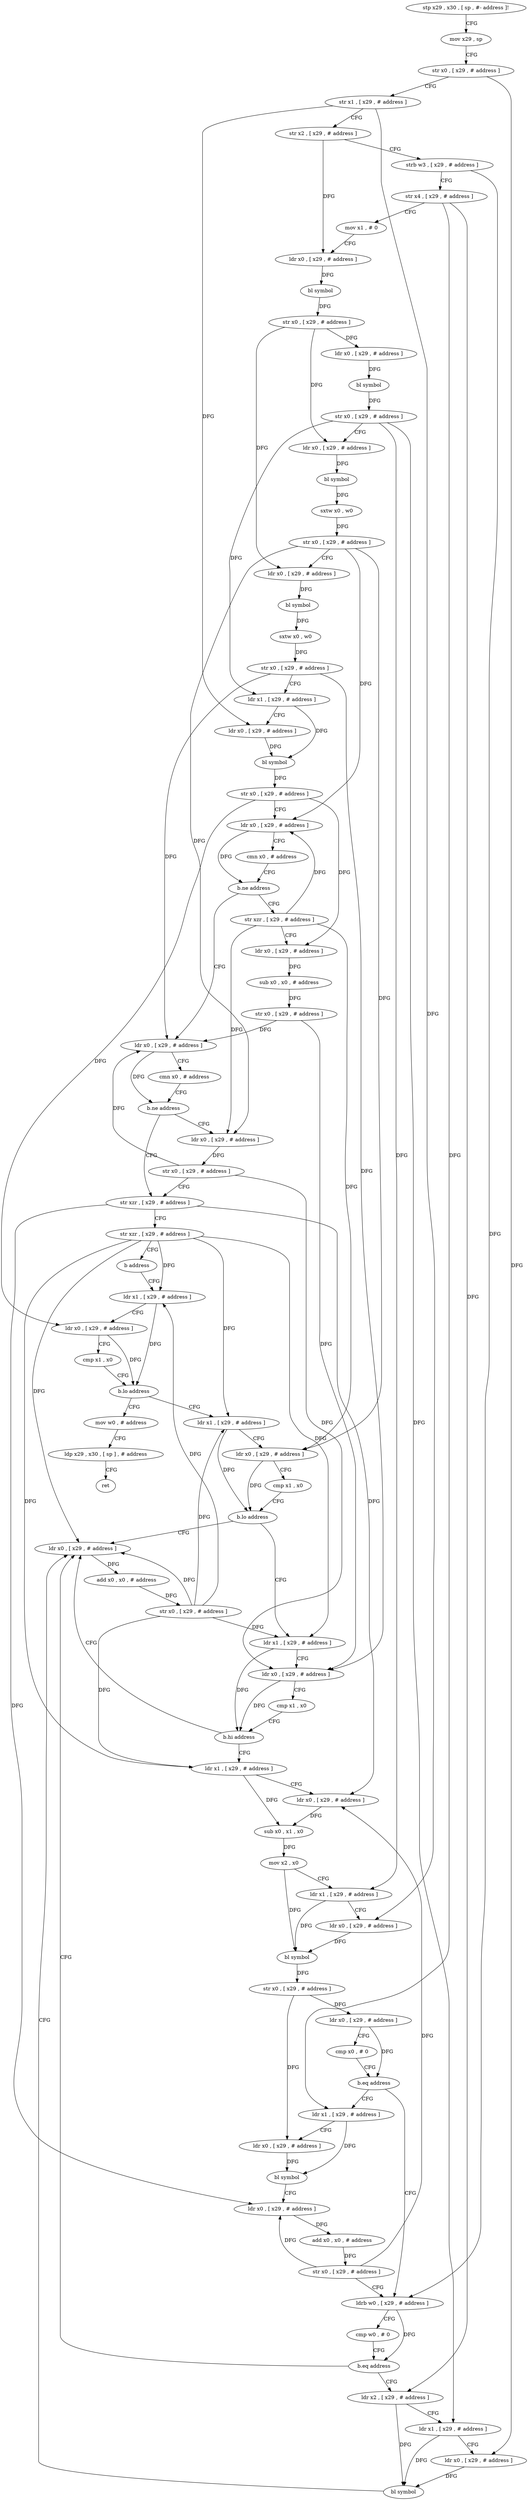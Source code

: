 digraph "func" {
"106252" [label = "stp x29 , x30 , [ sp , #- address ]!" ]
"106256" [label = "mov x29 , sp" ]
"106260" [label = "str x0 , [ x29 , # address ]" ]
"106264" [label = "str x1 , [ x29 , # address ]" ]
"106268" [label = "str x2 , [ x29 , # address ]" ]
"106272" [label = "strb w3 , [ x29 , # address ]" ]
"106276" [label = "str x4 , [ x29 , # address ]" ]
"106280" [label = "mov x1 , # 0" ]
"106284" [label = "ldr x0 , [ x29 , # address ]" ]
"106288" [label = "bl symbol" ]
"106292" [label = "str x0 , [ x29 , # address ]" ]
"106296" [label = "ldr x0 , [ x29 , # address ]" ]
"106300" [label = "bl symbol" ]
"106304" [label = "str x0 , [ x29 , # address ]" ]
"106308" [label = "ldr x0 , [ x29 , # address ]" ]
"106312" [label = "bl symbol" ]
"106316" [label = "sxtw x0 , w0" ]
"106320" [label = "str x0 , [ x29 , # address ]" ]
"106324" [label = "ldr x0 , [ x29 , # address ]" ]
"106328" [label = "bl symbol" ]
"106332" [label = "sxtw x0 , w0" ]
"106336" [label = "str x0 , [ x29 , # address ]" ]
"106340" [label = "ldr x1 , [ x29 , # address ]" ]
"106344" [label = "ldr x0 , [ x29 , # address ]" ]
"106348" [label = "bl symbol" ]
"106352" [label = "str x0 , [ x29 , # address ]" ]
"106356" [label = "ldr x0 , [ x29 , # address ]" ]
"106360" [label = "cmn x0 , # address" ]
"106364" [label = "b.ne address" ]
"106384" [label = "ldr x0 , [ x29 , # address ]" ]
"106368" [label = "str xzr , [ x29 , # address ]" ]
"106388" [label = "cmn x0 , # address" ]
"106392" [label = "b.ne address" ]
"106404" [label = "str xzr , [ x29 , # address ]" ]
"106396" [label = "ldr x0 , [ x29 , # address ]" ]
"106372" [label = "ldr x0 , [ x29 , # address ]" ]
"106376" [label = "sub x0 , x0 , # address" ]
"106380" [label = "str x0 , [ x29 , # address ]" ]
"106408" [label = "str xzr , [ x29 , # address ]" ]
"106412" [label = "b address" ]
"106556" [label = "ldr x1 , [ x29 , # address ]" ]
"106400" [label = "str x0 , [ x29 , # address ]" ]
"106560" [label = "ldr x0 , [ x29 , # address ]" ]
"106564" [label = "cmp x1 , x0" ]
"106568" [label = "b.lo address" ]
"106416" [label = "ldr x1 , [ x29 , # address ]" ]
"106572" [label = "mov w0 , # address" ]
"106420" [label = "ldr x0 , [ x29 , # address ]" ]
"106424" [label = "cmp x1 , x0" ]
"106428" [label = "b.lo address" ]
"106544" [label = "ldr x0 , [ x29 , # address ]" ]
"106432" [label = "ldr x1 , [ x29 , # address ]" ]
"106576" [label = "ldp x29 , x30 , [ sp ] , # address" ]
"106580" [label = "ret" ]
"106548" [label = "add x0 , x0 , # address" ]
"106552" [label = "str x0 , [ x29 , # address ]" ]
"106436" [label = "ldr x0 , [ x29 , # address ]" ]
"106440" [label = "cmp x1 , x0" ]
"106444" [label = "b.hi address" ]
"106448" [label = "ldr x1 , [ x29 , # address ]" ]
"106452" [label = "ldr x0 , [ x29 , # address ]" ]
"106456" [label = "sub x0 , x1 , x0" ]
"106460" [label = "mov x2 , x0" ]
"106464" [label = "ldr x1 , [ x29 , # address ]" ]
"106468" [label = "ldr x0 , [ x29 , # address ]" ]
"106472" [label = "bl symbol" ]
"106476" [label = "str x0 , [ x29 , # address ]" ]
"106480" [label = "ldr x0 , [ x29 , # address ]" ]
"106484" [label = "cmp x0 , # 0" ]
"106488" [label = "b.eq address" ]
"106516" [label = "ldrb w0 , [ x29 , # address ]" ]
"106492" [label = "ldr x1 , [ x29 , # address ]" ]
"106520" [label = "cmp w0 , # 0" ]
"106524" [label = "b.eq address" ]
"106528" [label = "ldr x2 , [ x29 , # address ]" ]
"106496" [label = "ldr x0 , [ x29 , # address ]" ]
"106500" [label = "bl symbol" ]
"106504" [label = "ldr x0 , [ x29 , # address ]" ]
"106508" [label = "add x0 , x0 , # address" ]
"106512" [label = "str x0 , [ x29 , # address ]" ]
"106532" [label = "ldr x1 , [ x29 , # address ]" ]
"106536" [label = "ldr x0 , [ x29 , # address ]" ]
"106540" [label = "bl symbol" ]
"106252" -> "106256" [ label = "CFG" ]
"106256" -> "106260" [ label = "CFG" ]
"106260" -> "106264" [ label = "CFG" ]
"106260" -> "106536" [ label = "DFG" ]
"106264" -> "106268" [ label = "CFG" ]
"106264" -> "106344" [ label = "DFG" ]
"106264" -> "106468" [ label = "DFG" ]
"106268" -> "106272" [ label = "CFG" ]
"106268" -> "106284" [ label = "DFG" ]
"106272" -> "106276" [ label = "CFG" ]
"106272" -> "106516" [ label = "DFG" ]
"106276" -> "106280" [ label = "CFG" ]
"106276" -> "106492" [ label = "DFG" ]
"106276" -> "106528" [ label = "DFG" ]
"106280" -> "106284" [ label = "CFG" ]
"106284" -> "106288" [ label = "DFG" ]
"106288" -> "106292" [ label = "DFG" ]
"106292" -> "106296" [ label = "DFG" ]
"106292" -> "106308" [ label = "DFG" ]
"106292" -> "106324" [ label = "DFG" ]
"106296" -> "106300" [ label = "DFG" ]
"106300" -> "106304" [ label = "DFG" ]
"106304" -> "106308" [ label = "CFG" ]
"106304" -> "106340" [ label = "DFG" ]
"106304" -> "106464" [ label = "DFG" ]
"106304" -> "106532" [ label = "DFG" ]
"106308" -> "106312" [ label = "DFG" ]
"106312" -> "106316" [ label = "DFG" ]
"106316" -> "106320" [ label = "DFG" ]
"106320" -> "106324" [ label = "CFG" ]
"106320" -> "106356" [ label = "DFG" ]
"106320" -> "106396" [ label = "DFG" ]
"106320" -> "106420" [ label = "DFG" ]
"106324" -> "106328" [ label = "DFG" ]
"106328" -> "106332" [ label = "DFG" ]
"106332" -> "106336" [ label = "DFG" ]
"106336" -> "106340" [ label = "CFG" ]
"106336" -> "106384" [ label = "DFG" ]
"106336" -> "106436" [ label = "DFG" ]
"106340" -> "106344" [ label = "CFG" ]
"106340" -> "106348" [ label = "DFG" ]
"106344" -> "106348" [ label = "DFG" ]
"106348" -> "106352" [ label = "DFG" ]
"106352" -> "106356" [ label = "CFG" ]
"106352" -> "106372" [ label = "DFG" ]
"106352" -> "106560" [ label = "DFG" ]
"106356" -> "106360" [ label = "CFG" ]
"106356" -> "106364" [ label = "DFG" ]
"106360" -> "106364" [ label = "CFG" ]
"106364" -> "106384" [ label = "CFG" ]
"106364" -> "106368" [ label = "CFG" ]
"106384" -> "106388" [ label = "CFG" ]
"106384" -> "106392" [ label = "DFG" ]
"106368" -> "106372" [ label = "CFG" ]
"106368" -> "106356" [ label = "DFG" ]
"106368" -> "106396" [ label = "DFG" ]
"106368" -> "106420" [ label = "DFG" ]
"106388" -> "106392" [ label = "CFG" ]
"106392" -> "106404" [ label = "CFG" ]
"106392" -> "106396" [ label = "CFG" ]
"106404" -> "106408" [ label = "CFG" ]
"106404" -> "106452" [ label = "DFG" ]
"106404" -> "106504" [ label = "DFG" ]
"106396" -> "106400" [ label = "DFG" ]
"106372" -> "106376" [ label = "DFG" ]
"106376" -> "106380" [ label = "DFG" ]
"106380" -> "106384" [ label = "DFG" ]
"106380" -> "106436" [ label = "DFG" ]
"106408" -> "106412" [ label = "CFG" ]
"106408" -> "106556" [ label = "DFG" ]
"106408" -> "106416" [ label = "DFG" ]
"106408" -> "106544" [ label = "DFG" ]
"106408" -> "106432" [ label = "DFG" ]
"106408" -> "106448" [ label = "DFG" ]
"106412" -> "106556" [ label = "CFG" ]
"106556" -> "106560" [ label = "CFG" ]
"106556" -> "106568" [ label = "DFG" ]
"106400" -> "106404" [ label = "CFG" ]
"106400" -> "106384" [ label = "DFG" ]
"106400" -> "106436" [ label = "DFG" ]
"106560" -> "106564" [ label = "CFG" ]
"106560" -> "106568" [ label = "DFG" ]
"106564" -> "106568" [ label = "CFG" ]
"106568" -> "106416" [ label = "CFG" ]
"106568" -> "106572" [ label = "CFG" ]
"106416" -> "106420" [ label = "CFG" ]
"106416" -> "106428" [ label = "DFG" ]
"106572" -> "106576" [ label = "CFG" ]
"106420" -> "106424" [ label = "CFG" ]
"106420" -> "106428" [ label = "DFG" ]
"106424" -> "106428" [ label = "CFG" ]
"106428" -> "106544" [ label = "CFG" ]
"106428" -> "106432" [ label = "CFG" ]
"106544" -> "106548" [ label = "DFG" ]
"106432" -> "106436" [ label = "CFG" ]
"106432" -> "106444" [ label = "DFG" ]
"106576" -> "106580" [ label = "CFG" ]
"106548" -> "106552" [ label = "DFG" ]
"106552" -> "106556" [ label = "DFG" ]
"106552" -> "106416" [ label = "DFG" ]
"106552" -> "106544" [ label = "DFG" ]
"106552" -> "106432" [ label = "DFG" ]
"106552" -> "106448" [ label = "DFG" ]
"106436" -> "106440" [ label = "CFG" ]
"106436" -> "106444" [ label = "DFG" ]
"106440" -> "106444" [ label = "CFG" ]
"106444" -> "106544" [ label = "CFG" ]
"106444" -> "106448" [ label = "CFG" ]
"106448" -> "106452" [ label = "CFG" ]
"106448" -> "106456" [ label = "DFG" ]
"106452" -> "106456" [ label = "DFG" ]
"106456" -> "106460" [ label = "DFG" ]
"106460" -> "106464" [ label = "CFG" ]
"106460" -> "106472" [ label = "DFG" ]
"106464" -> "106468" [ label = "CFG" ]
"106464" -> "106472" [ label = "DFG" ]
"106468" -> "106472" [ label = "DFG" ]
"106472" -> "106476" [ label = "DFG" ]
"106476" -> "106480" [ label = "DFG" ]
"106476" -> "106496" [ label = "DFG" ]
"106480" -> "106484" [ label = "CFG" ]
"106480" -> "106488" [ label = "DFG" ]
"106484" -> "106488" [ label = "CFG" ]
"106488" -> "106516" [ label = "CFG" ]
"106488" -> "106492" [ label = "CFG" ]
"106516" -> "106520" [ label = "CFG" ]
"106516" -> "106524" [ label = "DFG" ]
"106492" -> "106496" [ label = "CFG" ]
"106492" -> "106500" [ label = "DFG" ]
"106520" -> "106524" [ label = "CFG" ]
"106524" -> "106544" [ label = "CFG" ]
"106524" -> "106528" [ label = "CFG" ]
"106528" -> "106532" [ label = "CFG" ]
"106528" -> "106540" [ label = "DFG" ]
"106496" -> "106500" [ label = "DFG" ]
"106500" -> "106504" [ label = "CFG" ]
"106504" -> "106508" [ label = "DFG" ]
"106508" -> "106512" [ label = "DFG" ]
"106512" -> "106516" [ label = "CFG" ]
"106512" -> "106452" [ label = "DFG" ]
"106512" -> "106504" [ label = "DFG" ]
"106532" -> "106536" [ label = "CFG" ]
"106532" -> "106540" [ label = "DFG" ]
"106536" -> "106540" [ label = "DFG" ]
"106540" -> "106544" [ label = "CFG" ]
}
